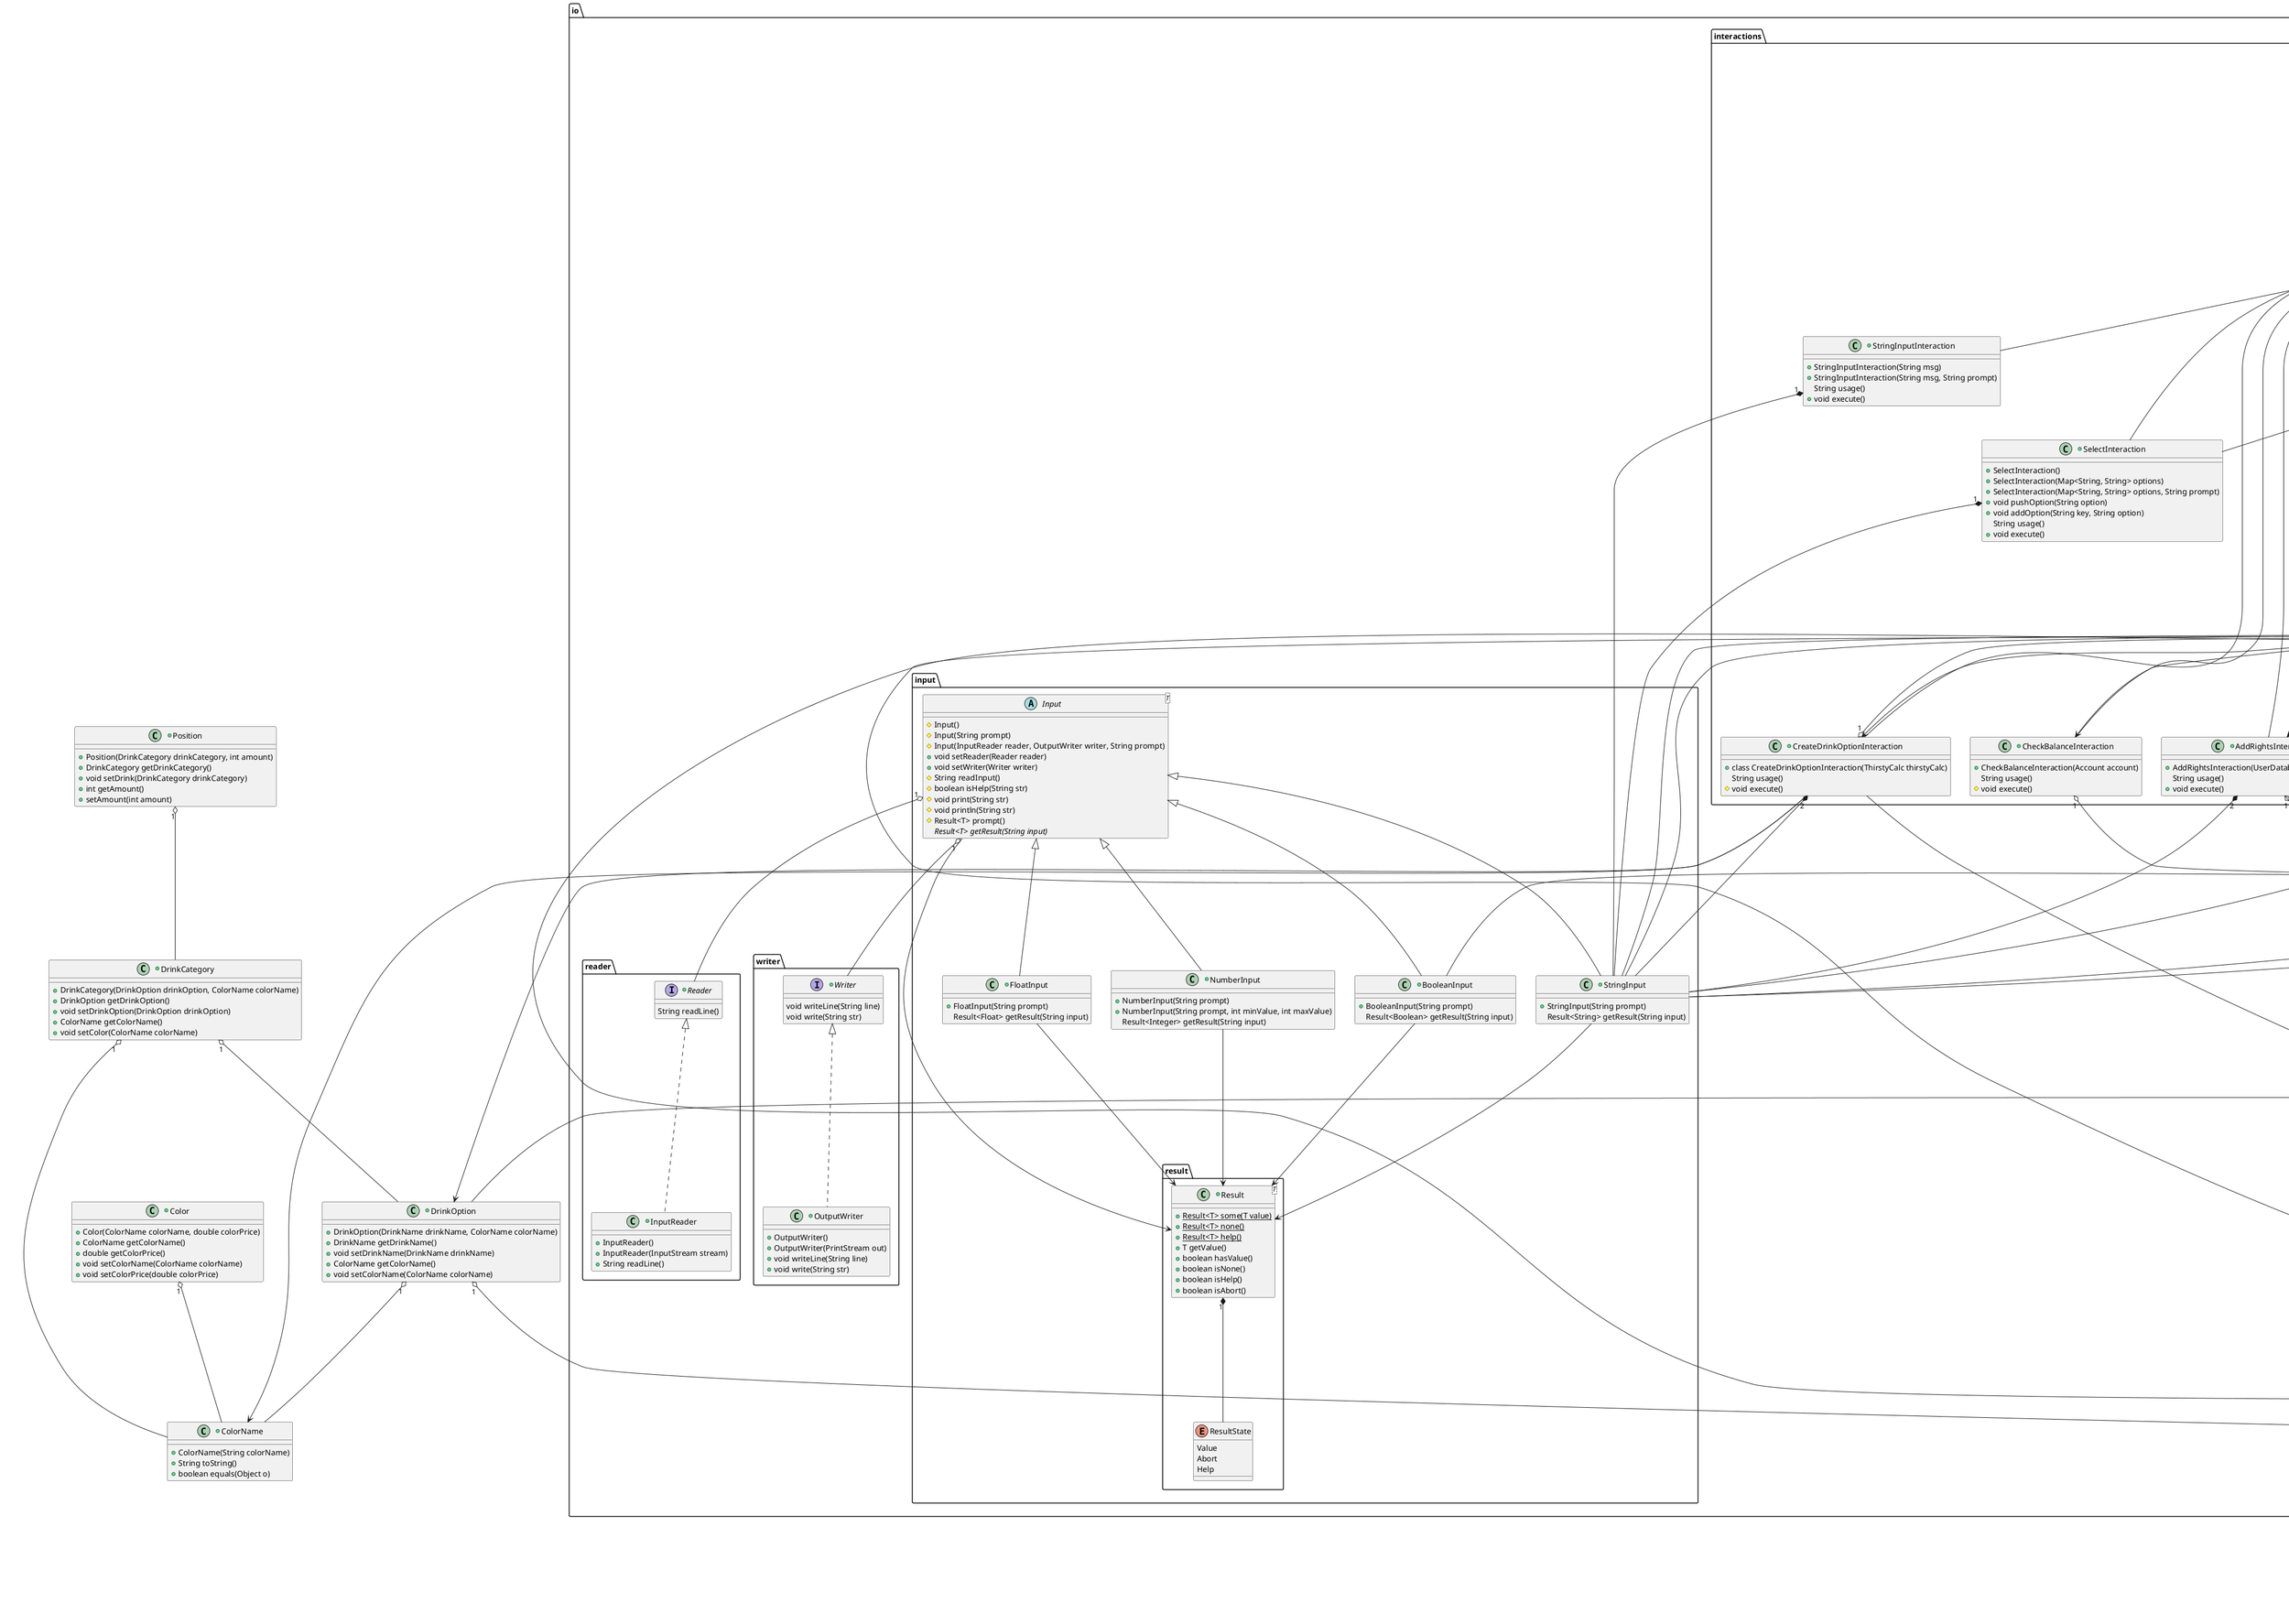 @startuml uml
'!pragma layout smetana
/'
Ein paar Plantuml-Beispiele, die der UML Norm nach Wikipedia entsprechen :)
https://de.wikipedia.org/wiki/Klassendiagramm

# Relationen:

Dings <|-- Bumms
  Bumms implementiert das Interface Dings

Kunde <|.. Privatkunde
  Privatkunde spezialisiert Kunde

User *-- Right
  Komposition: Right existiert nicht ohne User. User hat beliebig viele Rights

User o-- Right
  Aggregation: Right existiert auch ohne User. User hat beliebig viele Rights

# Klassenattribute:

-String name
  private String name
+String name
  public String name
#String name
  protected String name
~String name
  package String name
'/

package banking {
    +class Account {
        +Account(Username username)
        +Username GetUsername()
        +Money getBalance()
        +void deposit(Money amount)
        +Money charge(Money amount)
        +boolean isEmpty()
        +boolean equals(Object o)
    }

    +exception AccountDoesNotExistException {
        +AccountDoesNotExistException(String message)
    }

    +exception NotEnoughMoneyException {
        +NotEnoughMoneyException(String message)
    }
} /' end package: banking '/

package data {
    package numbers {
        +class Money {
            + Money()
            + Money(String amount)
            + Money(BigDecimal amount)
            + BidDecimal getAmount()
            + Money add(Money money)
            + Money subtract(Money money)
            + Money multiply(Money money)
            + String toString()
            + boolean equals(Object o)
        }
    } /'end package: data.numbers '/

    +class AccountDatabase {
        + AccountDatabase()
        + Account[] getAccounts()
        + void createAccount(User user)
        + Account getAccountOfUser(User user)
        + boolean checkIfAccountBalanceIsZero(User user)
        + void removeAccount(User user)
        + void load(String path)
        + void load(Path path)
        + void save(String path)
        + void save(Path path)
    }

    +class DrinkDatabase {
        + DrinkDatabase()
        + DrinkOption[] getDrinkOptions()
        + void addDrinkOption(DrinkOption drinkOption)
        + void load(String path)
        + void load(Path path)
        + void save(String path)
        + void save(Path path)
        + void createNewDrinkOption(DrinkOption drinkOption)
        + {static} boolean drinkOptionExists(DrinkName drinkName)
    }

    +class Savable<T> {
        + Savable(T t)
        + T get()
        + void load(String path, TypeToken<T> typeToken)
        + void load(Path path, TypeToken<T> typeToken)
        + void save(String path)
        + void save(Path path)
    }

    +class UserDatabase {
        + UserDatabase()
        + User[] getUsers()
        + User getUser(Username username)
        + void addUser(User user)
        + void removeUser(User user)
        + void deleteUser(User user)
        + void registerNewUser(User user)
        + boolean updateUser(User updatedUser)
        + boolean userExists(Username username)
        + void load(String path)
        + void load(Path path)
        + void save(String path)
        + void save(Path path)
    }

    +exception UserDoesNotExistException {
        + UserDoesNotExistException(String message)
        + UserDoesNotExistException(String message, Throwable cause)
        + UserDoesNotExistException(Throwable cause)
    }
} /' end package: data '/

package io {
    package input {
        package result {
            +class Result<T> {
                + {static} Result<T> some(T value)
                + {static} Result<T> none()
                + {static} Result<T> help()
                + T getValue()
                + boolean hasValue()
                + boolean isNone()
                + boolean isHelp()
                + boolean isAbort()
            }

            enum ResultState {
                Value
                Abort
                Help
            }
        } /' end package: io.input.result '/

        +class BooleanInput extends Input<Boolean> {
            + BooleanInput(String prompt)
            Result<Boolean> getResult(String input)
        }

        +class FloatInput extends Input<Float> {
            + FloatInput(String prompt)
            Result<Float> getResult(String input)
        }

        abstract class Input<T> {
            # Input()
            # Input(String prompt)
            # Input(InputReader reader, OutputWriter writer, String prompt)
            + void setReader(Reader reader)
            + void setWriter(Writer writer)
            # String readInput()
            # boolean isHelp(String str)
            # void print(String str)
            # void println(String str)
            # Result<T> prompt()
            {abstract} Result<T> getResult(String input)
        }

        +class NumberInput extends Input<Integer> {
            + NumberInput(String prompt)
            + NumberInput(String prompt, int minValue, int maxValue)
            Result<Integer> getResult(String input)
        }

        +class StringInput extends Input<String> {
            + StringInput(String prompt)
            Result<String> getResult(String input)
        }
    } /' end package: io.input '/

    package interactions {
        package event {
            +class InteractionEventSource<T> {
                + InteractionEventSource()
                + void onSuccess(Consumer<T> onSuccess)
                # void success(T t)
                + void onFailure(Consumer<Void> onFailure)
                # void failure()
            }
        } /' end: io.interactions.event '/

        +class AddRightsInteraction extends Interaction<User> {
            + AddRightsInteraction(UserDatabase userDatabase)
            String usage()
            + void execute()
        }

        +class ChangePasswordInteraction extends Interaction<User> {
            + ChangePasswordInteraction(User user, UserDatabase userDatabase)
            String usage()
            + void execute()
        }

        +class CheckBalanceInteraction extends Interaction<Money> {
            + CheckBalanceInteraction(Account account)
            String usage()
            # void execute()
        }

        +class CreateDrinkOptionInteraction extends Interaction<DrinkOption> {
            + class CreateDrinkOptionInteraction(ThirstyCalc thirstyCalc)
            String usage()
            # void execute()
        }

        +class CreateUserInteraction extends Interaction<User> {
            + CreateUserInteraction(UserDatabase userDatabase)
            String usage()
            + void execute()
        }

        +class DeleteUserInteraction extends Interaction<User> {
            + DeleteUserInteraction(UserDatabase userDatabase, AccountDatabase accountDatabase, ThirstyCalc thirstyCalc)
            String usage()
            + void execute()
        }

        +class ExitInteraction extends Interaction<Void> {
            String usage()
            # void execute()
        }

        +abstract class Interaction<T> extends InteractionEventSource<T> {
            {static} String DEFAULT_PROMPT
            + Interaction()
            + void explain()
            {abstract} String usage()
            + void run()
            # {abstract} void execute()
            # void stop()
        }

        +class LoggedInUserInteractionFactory {
            +LoggedInUserInteractionFactory(ThirstyCalc thirstyCalc)
            +Interaction<?> build()
        }

        +class LoginInteraction extends Interaction<User> {
            + LoginInteraction(UserDatabase userDatabase)
            String usage()
            + void execute()
        }

        +class LogoutInteraction extends Interaction<Void> {
            String usage()
            + void execute()
        }

        +class MainInteraction extends MenuInteraction {
            +MainInteraction(ThirstyCalc thirstyCalc)
        }

        +class MenuInteraction extends Interaction<Void> {
            + MenuInteraction()
            String usage()
            + void execute()
            + void addInteraction(String key, String description, Interaction<?> interaction)
        }

        +class RegisterUserInteraction extends Interaction<User> {
            + RegisterUserInteraction(UserDatabase userDatabase)
            String usage()
            + void execute()
        }

        +class SelectInteraction extends Interaction<String> {
            + SelectInteraction()
            + SelectInteraction(Map<String, String> options)
            + SelectInteraction(Map<String, String> options, String prompt)
            + void pushOption(String option)
            + void addOption(String key, String option)
            String usage()
            + void execute()
        }

        +class StringInputInteraction extends Interaction<String> {
            + StringInputInteraction(String msg)
            + StringInputInteraction(String msg, String prompt)
            String usage()
            + void execute()
        }
    } /' end package: io.interactions '/

    package reader {
        +interface Reader {
            String readLine()
        }

        +class InputReader implements Reader {
            + InputReader()
            + InputReader(InputStream stream)
            + String readLine()
        }
    } /' end package: io.reader '/

    package writer {
        +interface Writer {
            void writeLine(String line)
            void write(String str)
        }

        +class OutputWriter implements Writer {
            + OutputWriter()
            + OutputWriter(PrintStream out)
            + void writeLine(String line)
            + void write(String str)
        }
    } /' end package: io.writer '/
} /' end package: io '/

package logging {
    package logwriter {
        +class FileLogWriter implements LogWriter {
            + FileLogWriter(File file)
            + void write(String message)
        }

        +interface LogWriter {
            void write(String message)
        }

        +class PrintStreamLogWriter implements LogWriter {
            + PrintStreamLogWriter(PrintStream printStream)
            + void write(String message)
        }
    } /' end package: logwriter '/

    +class ClassLogger implements Logger {
        + ClassLogger(Class clazz, Logger logger)
        + void log(String message)
        + Logger getInnerLogger()
    }

    +interface Logger {
        void log(String message)
        Logger getInnerLogger()
    }

    +class LoggerFactory {
        + LoggerFactory()
        + LoggerFactory(LogWriter logWriter)
        + LoggerFactory(Logger logger)
        + LoggerFactory addUserLogger(User user)
        + LoggerFactory addTimeLogger()
        + LoggerFactory addClassLogger(Class clazz)
        + Logger build()
        + Logger defaultUserLogger(User user)
        + Logger defaultTimeLogger()
    }

    +class LogWriterLoggerAdapter implements Logger {
        + LogWriterLoggerAdapter(LogWriter logWriter)
        + void log(String message)
        + Logger getInnerLogger()
    }

    class TimeLogger implements Logger {
        + TimeLogger(Logger logger)
        + void setTimeOnce(LocalDateTime time)
        + void log(String message)
        + Logger getInnerLogger()
    }

    class UserLogger implements Logger {
        + UserLogger(User user, Logger logger)
        + void setUser(User user)
        + void log(String message)
        + Logger getInnerLogger()
    }
} /' end package: logging '/

package rights {
    +enum Right {
        CAN_CREATE_NEW_USER
        CAN_SELF_INVOICE
        CAN_DELETE_USER
        CAN_CREATE_DRINK
        CAN_ADD_RIGHTS
    }

    +class AdminRights {
        + AdminRights()
        + void giveTo(User user)
    }
} /' end package: rights '/

package state {
    +class ApplicationState {
        + ApplicationState()
        + void setLoggedInUser(User user)
        + User getLoggedInUser()
        + void clearLoggedInUser()
        + boolean isLoggedIn()
    }
} /' end package: state '/

package validators {
    +class EmailValidator {
        + {static} boolean isValid(Email email)
    }

    +class PasswordValidator {
        + {static} boolean isValidPassword(Password password)
    }

    +class UsernameValidator {
        + {static} boolean isValidUsername(Username username)
    }

} /' end package: validators '/

+class Color {
    + Color(ColorName colorName, double colorPrice)
    + ColorName getColorName()
    + double getColorPrice()
    + void setColorName(ColorName colorName)
    + void setColorPrice(double colorPrice)
}

+class ColorName {
    + ColorName(String colorName)
    + String toString()
    + boolean equals(Object o)
}

+class DrinkCategory {
    + DrinkCategory(DrinkOption drinkOption, ColorName colorName)
    + DrinkOption getDrinkOption()
    + void setDrinkOption(DrinkOption drinkOption)
    + ColorName getColorName()
    + void setColor(ColorName colorName)
}

+class DrinkName {
    + DrinkName(String drinkName)
    + String toString()
    + boolean equals(Object o)
}

+class DrinkOption {
    + DrinkOption(DrinkName drinkName, ColorName colorName)
    + DrinkName getDrinkName()
    + void setDrinkName(DrinkName drinkName)
    + ColorName getColorName()
    + void setColorName(ColorName colorName)
}

+class Email {
    + Email(String email)
    + boolean isValid(Optional<String> pattern)
}

+class GetraenkeAutomat {
    + void buyDrink(DrinkCategory drink)
}

+class Konto {
    + double getAccountCredit()
    + void setAccountCredit(double accountCredit)
    + double addAccountCredit(double accountCredit)
    + double removeAccountCredit(double accountCredit)
}

+class Main {
    + {static} void main(String[] args)
}

+class Password {
    + Password(String password)
    + Boolean isValid(Optional<String> pattern)
    + String hashPassword()
    + {static} boolean verifyPassword(String plainPassword, String storedHash, String storedSalt)
    + String getSalt()
    + String getHashedPassword()
    + void nullPasswordString()
}

+exception PasswordManagementException {
    + PasswordManagementException(String message)
    + PasswordManagementException(String message, Throwable cause)
    + PasswordManagementException(Throwable cause)
}

+class Position {
    + Position(DrinkCategory drinkCategory, int amount)
    + DrinkCategory getDrinkCategory()
    + void setDrink(DrinkCategory drinkCategory)
    + int getAmount()
    + setAmount(int amount)
}

+class ThirstyCalc {
    + ThirstyCalc()
    + ThirstyCalc(Logger logger)
    + void login(User user)
    + void logout()
    + void createNewUser(User user)
    + void registerNewUser(User user)
    + void changePassword(User user)
    + void createNewDrinkOption(DrinkOption drinkOption)
    + boolean drinkOptionExists(DrinkName drinkName)
    + void deleteUser(User user)
    + ApplicationState getApplicationState()
    + UserDatabase getUserDatabase()
    + AccountDatabase getAccountDatabase()
    + Account getAccountOfLoggedInUser()
    + void save()
    + void load()
}

+class User {
    + User(Username username, Password password, String realFirstName, String realLastName, String realName, Email email)
    + User()
    + User(Username username, Password password)
    + Username getUsername()
    + void setUsername(Username username)
    + Password getPassword()
    + void setPassword(Password password)
    + void nullPassword()
    + boolean verifyPassword(String providedPassword)
    + String getHashedPassword()
    + String getSalt()
    + String getRealFirstName()
    + void setRealFirstName(String realFirstName)
    + String getRealLastName()
    + void setRealLastName(String realLastName)
    + String getRealName()
    + Email getEmail()
    + void setEmail(Email email)
    + void addRights(Collection<Right> rights)
    + boolean hasRight(Right right)
    + String toString()
}

+class Username {
    + Username(String username)
    + boolean isValid(Optional<String> pattern)
    + String toString()
    + boolean equals(Object o)
}

/'#########################################################################'/
/'#                               Relations                               #'/
/'#########################################################################'/
Account "1" o-- Username
Account "1" *-- Money
Account --> NotEnoughMoneyException /' usage? '/

AccountDatabase "n" *-- Account
AccountDatabase --> User /' usage? '/
AccountDatabase "1" *-- Savable
DrinkDatabase "n" *-- DrinkOption
DrinkDatabase --> DrinkName /' usage? '/
DrinkDatabase "1" *-- Savable
UserDatabase "n" *-- User
UserDatabase --> Username /' usage? '/
UserDatabase "1" *-- Savable

Result "1" *-- ResultState
BooleanInput --> Result /' usage? '/
FloatInput --> Result /' usage? '/
Input  --> Result /' usage? '/
Input "1" o-- Reader
Input "1" o-- Writer
NumberInput --> Result /' usage? '/
StringInput --> Result /' usage? '/

' InteractionEventSource "n" o-- Consumer : onSuccessConsumers
InteractionEventSource "n" o-- Consumer : onFailureConsumers

AddRightsInteraction "2" *-- StringInput
AddRightsInteraction "1" o-- UserDatabase
AddRightsInteraction --> Username /' usage? '/
AddRightsInteraction --> Right /' usage? '/
ChangePasswordInteraction "3" *-- StringInput
ChangePasswordInteraction "1" o-- User
ChangePasswordInteraction "1" o-- UserDatabase
ChangePasswordInteraction --> Password
CheckBalanceInteraction "1" o-- Account
CreateDrinkOptionInteraction "2" *-- StringInput
CreateDrinkOptionInteraction "1" o-- ThirstyCalc
CreateDrinkOptionInteraction --> DrinkName /' usage? '/
CreateDrinkOptionInteraction --> DrinkOption /' usage? '/
CreateDrinkOptionInteraction --> ColorName /' usage? '/
CreateUserInteraction "3" *-- StringInput
CreateUserInteraction "1" *-- BooleanInput
CreateUserInteraction "1" o-- UserDatabase
CreateUserInteraction --> UsernameValidator
CreateUserInteraction --> PasswordValidator
CreateUserInteraction --> User /' usage? '/
CreateUserInteraction --> AdminRights /' usage? '/
DeleteUserInteraction "2" *-- StringInput
DeleteUserInteraction "1" o-- UserDatabase
DeleteUserInteraction "1" o-- AccountDatabase
DeleteUserInteraction "1" o-- ThirstyCalc
DeleteUserInteraction --> Username /' usage? '/
DeleteUserInteraction --> User /' usage? '/
LoggedInUserInteractionFactory "1" o-- ThirstyCalc
LoggedInUserInteractionFactory "1" *-- MenuInteraction
LoggedInUserInteractionFactory --> LogoutInteraction /' usage? '/
LoggedInUserInteractionFactory --> ChangePasswordInteraction /' usage? '/
LoggedInUserInteractionFactory --> CheckBalanceInteraction /' usage? '/
LoggedInUserInteractionFactory --> CreateUserInteraction /' usage? '/
LoggedInUserInteractionFactory --> CreateDrinkOptionInteraction /' usage? '/
LoggedInUserInteractionFactory --> DeleteUserInteraction /' usage? '/
LoggedInUserInteractionFactory --> AddRightsInteraction /' usage? '/
LoginInteraction "2" *-- StringInput
LoginInteraction "1" o-- UserDatabase
LoginInteraction --> Username /' usage? '/
LoginInteraction --> User /' usage? '/
LoginInteraction --> Password /' usage? '/
LoginInteraction --> PasswordManagementException /' usage? '/
MainInteraction "1" o-- ThirstyCalc
MainInteraction --> ExitInteraction /' usage? '/
MainInteraction --> RegisterUserInteraction /' usage? '/
MainInteraction --> LoginInteraction /' usage? '/
MainInteraction --> LoggedInUserInteractionFactory /' usage? '/
MenuInteraction "n" o-- Interaction
MenuInteraction "1" *-- SelectInteraction
RegisterUserInteraction "3" *-- StringInput
RegisterUserInteraction "1" o-- UserDatabase
RegisterUserInteraction --> Username /' usage? '/
RegisterUserInteraction --> Password /' usage? '/
RegisterUserInteraction --> UsernameValidator /' usage? '/
RegisterUserInteraction --> PasswordValidator /' usage? '/
SelectInteraction "1" *-- StringInput
StringInputInteraction "1" *-- StringInput

ClassLogger "1" o-- Logger
LoggerFactory "1" o-- Logger
LoggerFactory --> LogWriter /' usage? '/
LoggerFactory --> ClassLogger
LoggerFactory --> UserLogger
LoggerFactory --> TimeLogger
LoggerFactory --> LogWriterLoggerAdapter
LoggerFactory --> PrintStreamLogWriter
LogWriterLoggerAdapter "1" o-- Logger
TimeLogger "1" o-- Logger
UserLogger "1" o-- Logger

AdminRights "n" *-- Right
AdminRights --> User /' usage? '/

ApplicationState "1" o-- User

EmailValidator --> Email /' usage? '/
PasswordValidator --> Password /' usage? '/
UsernameValidator --> Username /' usage? '/

Color "1" o-- ColorName
DrinkCategory "1" o-- DrinkOption
DrinkCategory "1" o-- ColorName
DrinkOption "1" o-- DrinkName
DrinkOption "1" o-- ColorName

Main -->  ThirstyCalc
Main --> MainInteraction

Password --> PasswordManagementException
Position "1" o-- DrinkCategory

ThirstyCalc "1" *-- UserDatabase
ThirstyCalc "1" *-- AccountDatabase
ThirstyCalc "1" *-- DrinkDatabase
ThirstyCalc "1" *-- ApplicationState
ThirstyCalc "1" *-- Logger
ThirstyCalc --> LoggerFactory
ThirstyCalc --> Username /' usage? '/
ThirstyCalc --> Password /' usage? '/
ThirstyCalc --> User /' usage? '/

User "1" o-- Username
User "1" o-- Password
User "1" o-- Email
User --> UsernameValidator
User --> PasswordValidator
User --> PasswordManagementException
@enduml